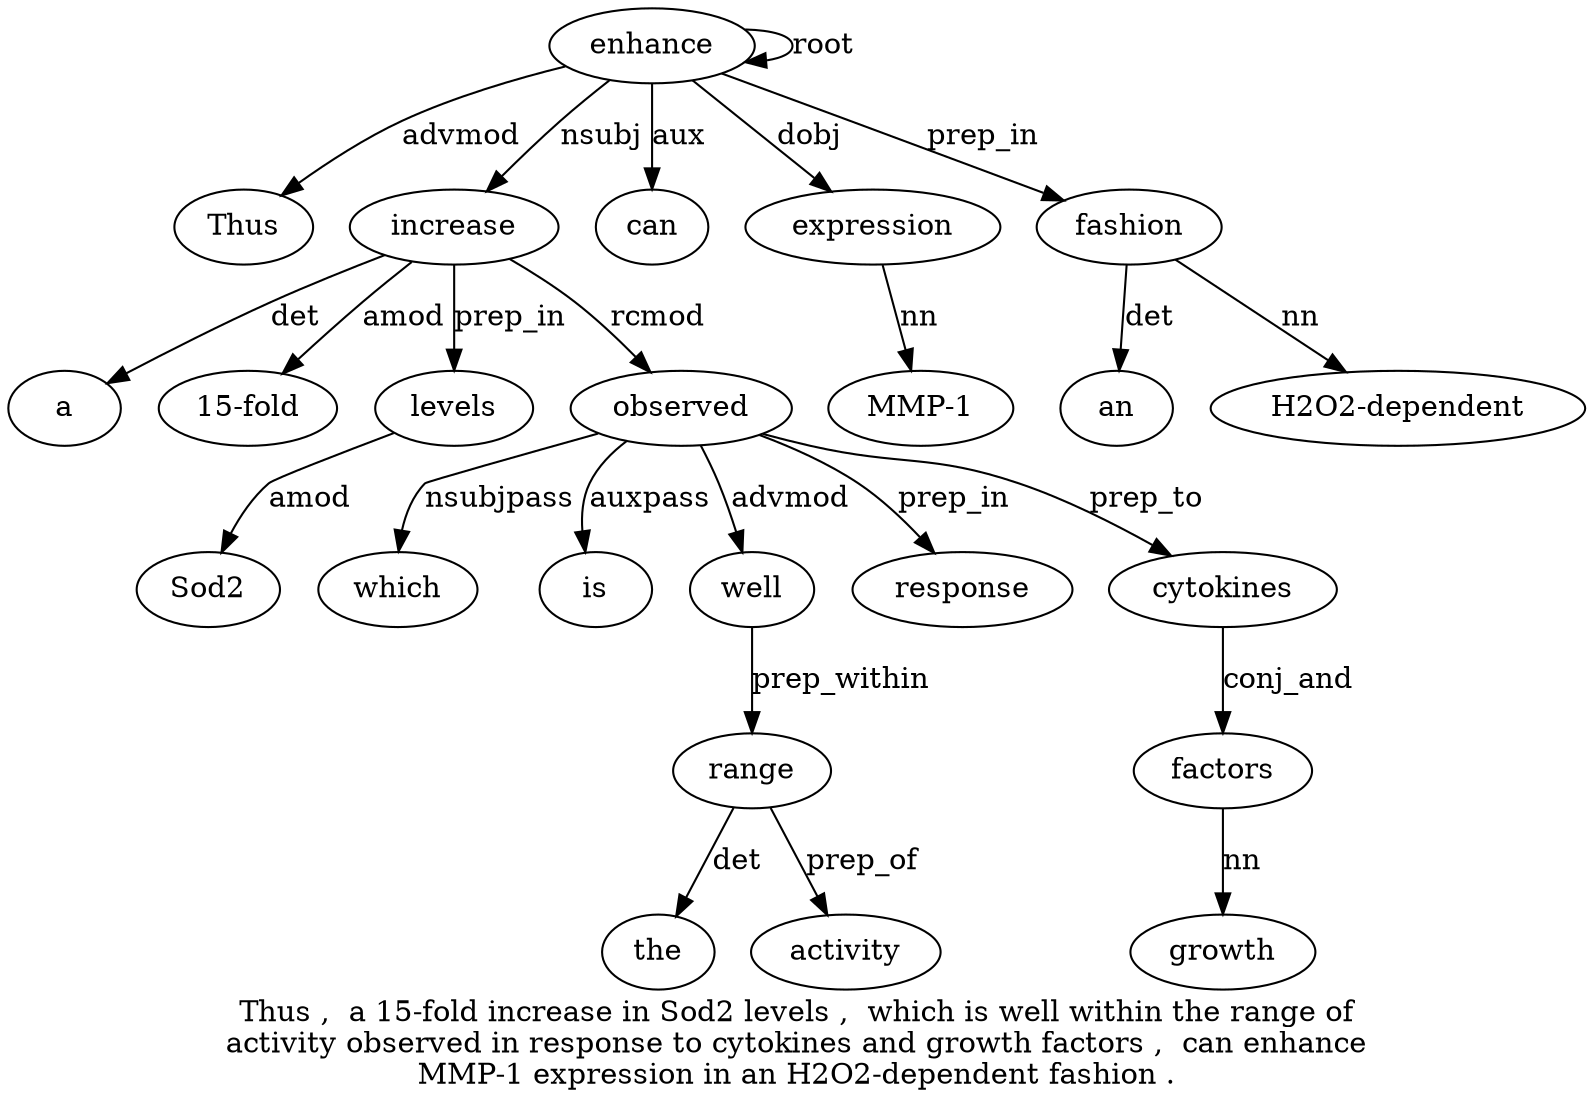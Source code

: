 digraph "Thus ,  a 15-fold increase in Sod2 levels ,  which is well within the range of activity observed in response to cytokines and growth factors ,  can enhance MMP-1 expression in an H2O2-dependent fashion ." {
label="Thus ,  a 15-fold increase in Sod2 levels ,  which is well within the range of
activity observed in response to cytokines and growth factors ,  can enhance
MMP-1 expression in an H2O2-dependent fashion .";
enhance28 [style=filled, fillcolor=white, label=enhance];
Thus1 [style=filled, fillcolor=white, label=Thus];
enhance28 -> Thus1  [label=advmod];
increase5 [style=filled, fillcolor=white, label=increase];
a3 [style=filled, fillcolor=white, label=a];
increase5 -> a3  [label=det];
"15-fold4" [style=filled, fillcolor=white, label="15-fold"];
increase5 -> "15-fold4"  [label=amod];
enhance28 -> increase5  [label=nsubj];
levels8 [style=filled, fillcolor=white, label=levels];
Sod27 [style=filled, fillcolor=white, label=Sod2];
levels8 -> Sod27  [label=amod];
increase5 -> levels8  [label=prep_in];
observed18 [style=filled, fillcolor=white, label=observed];
which10 [style=filled, fillcolor=white, label=which];
observed18 -> which10  [label=nsubjpass];
is11 [style=filled, fillcolor=white, label=is];
observed18 -> is11  [label=auxpass];
well12 [style=filled, fillcolor=white, label=well];
observed18 -> well12  [label=advmod];
range15 [style=filled, fillcolor=white, label=range];
the14 [style=filled, fillcolor=white, label=the];
range15 -> the14  [label=det];
well12 -> range15  [label=prep_within];
activity17 [style=filled, fillcolor=white, label=activity];
range15 -> activity17  [label=prep_of];
increase5 -> observed18  [label=rcmod];
response20 [style=filled, fillcolor=white, label=response];
observed18 -> response20  [label=prep_in];
cytokines22 [style=filled, fillcolor=white, label=cytokines];
observed18 -> cytokines22  [label=prep_to];
factors25 [style=filled, fillcolor=white, label=factors];
growth24 [style=filled, fillcolor=white, label=growth];
factors25 -> growth24  [label=nn];
cytokines22 -> factors25  [label=conj_and];
can27 [style=filled, fillcolor=white, label=can];
enhance28 -> can27  [label=aux];
enhance28 -> enhance28  [label=root];
expression30 [style=filled, fillcolor=white, label=expression];
"MMP-129" [style=filled, fillcolor=white, label="MMP-1"];
expression30 -> "MMP-129"  [label=nn];
enhance28 -> expression30  [label=dobj];
fashion34 [style=filled, fillcolor=white, label=fashion];
an32 [style=filled, fillcolor=white, label=an];
fashion34 -> an32  [label=det];
"H2O2-dependent33" [style=filled, fillcolor=white, label="H2O2-dependent"];
fashion34 -> "H2O2-dependent33"  [label=nn];
enhance28 -> fashion34  [label=prep_in];
}
